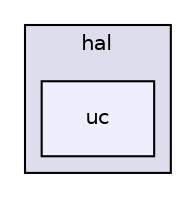 digraph "hal/uc" {
  bgcolor=transparent;
  compound=true
  node [ fontsize="10", fontname="Helvetica"];
  edge [ labelfontsize="10", labelfontname="Helvetica"];
  subgraph clusterdir_52c912f73dac9c4c0e442232e1b2bd80 {
    graph [ bgcolor="#ddddee", pencolor="black", label="hal" fontname="Helvetica", fontsize="10", URL="dir_52c912f73dac9c4c0e442232e1b2bd80.html"]
  dir_bd7daeaaa812801dff3000c33ca17751 [shape=box, label="uc", style="filled", fillcolor="#eeeeff", pencolor="black", URL="dir_bd7daeaaa812801dff3000c33ca17751.html"];
  }
}
